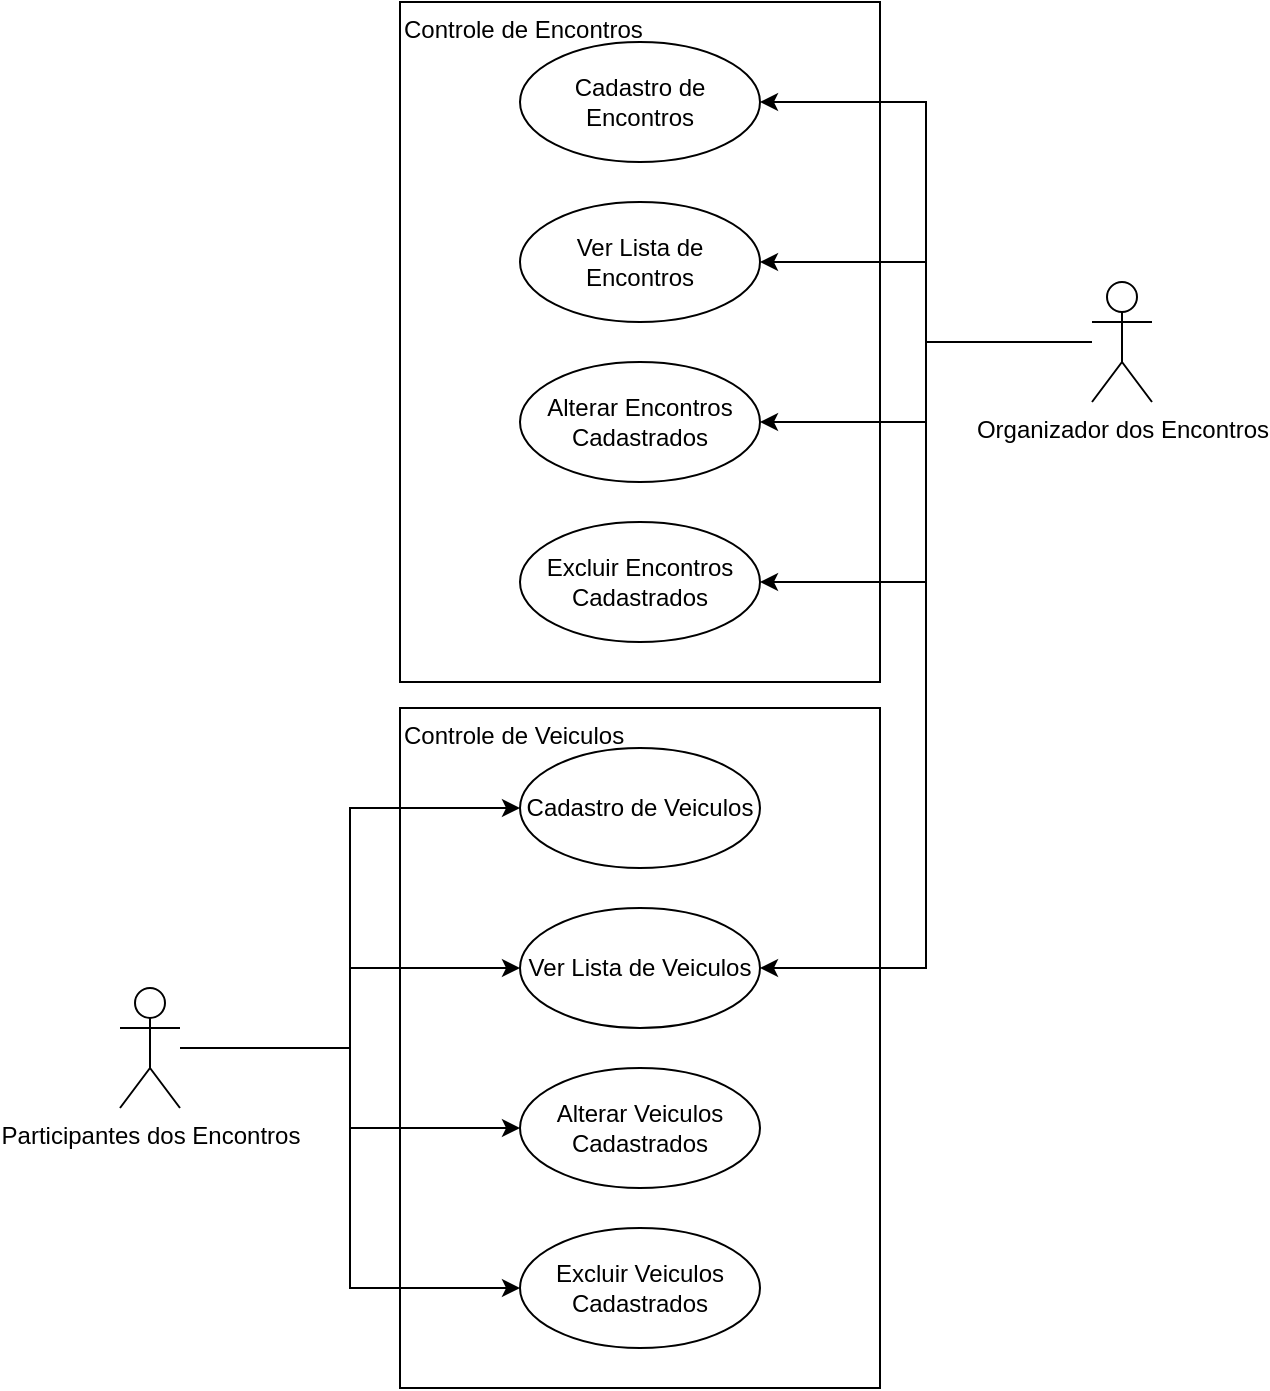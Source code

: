 <mxfile version="21.3.8" type="device" pages="2">
  <diagram name="Diagrama de Casos de Uso" id="W3shOh-qu_SxtNASPFLj">
    <mxGraphModel dx="928" dy="775" grid="0" gridSize="10" guides="1" tooltips="1" connect="1" arrows="1" fold="1" page="0" pageScale="1" pageWidth="827" pageHeight="1169" math="0" shadow="0">
      <root>
        <mxCell id="0" />
        <mxCell id="1" parent="0" />
        <mxCell id="EefOSyrNORaYxuJxNh8y-10" style="edgeStyle=orthogonalEdgeStyle;rounded=0;orthogonalLoop=1;jettySize=auto;html=1;entryX=0;entryY=0.5;entryDx=0;entryDy=0;" edge="1" parent="1" source="EefOSyrNORaYxuJxNh8y-1" target="EefOSyrNORaYxuJxNh8y-5">
          <mxGeometry relative="1" as="geometry" />
        </mxCell>
        <mxCell id="EefOSyrNORaYxuJxNh8y-11" style="edgeStyle=orthogonalEdgeStyle;rounded=0;orthogonalLoop=1;jettySize=auto;html=1;" edge="1" parent="1" source="EefOSyrNORaYxuJxNh8y-1" target="EefOSyrNORaYxuJxNh8y-6">
          <mxGeometry relative="1" as="geometry" />
        </mxCell>
        <mxCell id="EefOSyrNORaYxuJxNh8y-12" style="edgeStyle=orthogonalEdgeStyle;rounded=0;orthogonalLoop=1;jettySize=auto;html=1;entryX=0;entryY=0.5;entryDx=0;entryDy=0;" edge="1" parent="1" source="EefOSyrNORaYxuJxNh8y-1" target="EefOSyrNORaYxuJxNh8y-7">
          <mxGeometry relative="1" as="geometry" />
        </mxCell>
        <mxCell id="EefOSyrNORaYxuJxNh8y-4" value="Controle de Veiculos" style="rounded=0;whiteSpace=wrap;html=1;fillColor=none;align=left;verticalAlign=top;" vertex="1" parent="1">
          <mxGeometry x="640" y="433" width="240" height="340" as="geometry" />
        </mxCell>
        <mxCell id="EefOSyrNORaYxuJxNh8y-13" style="edgeStyle=orthogonalEdgeStyle;rounded=0;orthogonalLoop=1;jettySize=auto;html=1;entryX=0;entryY=0.5;entryDx=0;entryDy=0;" edge="1" parent="1" source="EefOSyrNORaYxuJxNh8y-1" target="EefOSyrNORaYxuJxNh8y-8">
          <mxGeometry relative="1" as="geometry" />
        </mxCell>
        <mxCell id="EefOSyrNORaYxuJxNh8y-1" value="Participantes dos Encontros" style="shape=umlActor;verticalLabelPosition=bottom;verticalAlign=top;html=1;outlineConnect=0;" vertex="1" parent="1">
          <mxGeometry x="500" y="573" width="30" height="60" as="geometry" />
        </mxCell>
        <mxCell id="EefOSyrNORaYxuJxNh8y-5" value="Cadastro de Veiculos" style="ellipse;whiteSpace=wrap;html=1;" vertex="1" parent="1">
          <mxGeometry x="700" y="453" width="120" height="60" as="geometry" />
        </mxCell>
        <mxCell id="EefOSyrNORaYxuJxNh8y-6" value="Ver Lista de Veiculos" style="ellipse;whiteSpace=wrap;html=1;" vertex="1" parent="1">
          <mxGeometry x="700" y="533" width="120" height="60" as="geometry" />
        </mxCell>
        <mxCell id="EefOSyrNORaYxuJxNh8y-7" value="Alterar Veiculos Cadastrados" style="ellipse;whiteSpace=wrap;html=1;" vertex="1" parent="1">
          <mxGeometry x="700" y="613" width="120" height="60" as="geometry" />
        </mxCell>
        <mxCell id="EefOSyrNORaYxuJxNh8y-8" value="Excluir Veiculos Cadastrados" style="ellipse;whiteSpace=wrap;html=1;" vertex="1" parent="1">
          <mxGeometry x="700" y="693" width="120" height="60" as="geometry" />
        </mxCell>
        <mxCell id="EefOSyrNORaYxuJxNh8y-14" style="edgeStyle=orthogonalEdgeStyle;rounded=0;orthogonalLoop=1;jettySize=auto;html=1;entryX=1;entryY=0.5;entryDx=0;entryDy=0;" edge="1" source="EefOSyrNORaYxuJxNh8y-19" target="EefOSyrNORaYxuJxNh8y-20" parent="1">
          <mxGeometry relative="1" as="geometry" />
        </mxCell>
        <mxCell id="EefOSyrNORaYxuJxNh8y-15" style="edgeStyle=orthogonalEdgeStyle;rounded=0;orthogonalLoop=1;jettySize=auto;html=1;" edge="1" source="EefOSyrNORaYxuJxNh8y-19" target="EefOSyrNORaYxuJxNh8y-21" parent="1">
          <mxGeometry relative="1" as="geometry" />
        </mxCell>
        <mxCell id="EefOSyrNORaYxuJxNh8y-17" value="Controle de Encontros" style="rounded=0;whiteSpace=wrap;html=1;fillColor=none;align=left;verticalAlign=top;" vertex="1" parent="1">
          <mxGeometry x="640" y="80" width="240" height="340" as="geometry" />
        </mxCell>
        <mxCell id="EefOSyrNORaYxuJxNh8y-18" style="edgeStyle=orthogonalEdgeStyle;rounded=0;orthogonalLoop=1;jettySize=auto;html=1;entryX=1;entryY=0.5;entryDx=0;entryDy=0;" edge="1" source="EefOSyrNORaYxuJxNh8y-19" target="EefOSyrNORaYxuJxNh8y-23" parent="1">
          <mxGeometry relative="1" as="geometry" />
        </mxCell>
        <mxCell id="EefOSyrNORaYxuJxNh8y-24" style="edgeStyle=orthogonalEdgeStyle;rounded=0;orthogonalLoop=1;jettySize=auto;html=1;entryX=1;entryY=0.5;entryDx=0;entryDy=0;" edge="1" parent="1" source="EefOSyrNORaYxuJxNh8y-19" target="EefOSyrNORaYxuJxNh8y-22">
          <mxGeometry relative="1" as="geometry" />
        </mxCell>
        <mxCell id="EefOSyrNORaYxuJxNh8y-27" style="edgeStyle=orthogonalEdgeStyle;rounded=0;orthogonalLoop=1;jettySize=auto;html=1;entryX=1;entryY=0.5;entryDx=0;entryDy=0;" edge="1" parent="1" source="EefOSyrNORaYxuJxNh8y-19" target="EefOSyrNORaYxuJxNh8y-6">
          <mxGeometry relative="1" as="geometry" />
        </mxCell>
        <mxCell id="EefOSyrNORaYxuJxNh8y-19" value="Organizador dos Encontros" style="shape=umlActor;verticalLabelPosition=bottom;verticalAlign=top;html=1;outlineConnect=0;" vertex="1" parent="1">
          <mxGeometry x="986" y="220" width="30" height="60" as="geometry" />
        </mxCell>
        <mxCell id="EefOSyrNORaYxuJxNh8y-20" value="Cadastro de Encontros" style="ellipse;whiteSpace=wrap;html=1;" vertex="1" parent="1">
          <mxGeometry x="700" y="100" width="120" height="60" as="geometry" />
        </mxCell>
        <mxCell id="EefOSyrNORaYxuJxNh8y-21" value="Ver Lista de Encontros" style="ellipse;whiteSpace=wrap;html=1;" vertex="1" parent="1">
          <mxGeometry x="700" y="180" width="120" height="60" as="geometry" />
        </mxCell>
        <mxCell id="EefOSyrNORaYxuJxNh8y-22" value="Alterar Encontros&lt;br&gt;Cadastrados" style="ellipse;whiteSpace=wrap;html=1;" vertex="1" parent="1">
          <mxGeometry x="700" y="260" width="120" height="60" as="geometry" />
        </mxCell>
        <mxCell id="EefOSyrNORaYxuJxNh8y-23" value="Excluir Encontros Cadastrados" style="ellipse;whiteSpace=wrap;html=1;" vertex="1" parent="1">
          <mxGeometry x="700" y="340" width="120" height="60" as="geometry" />
        </mxCell>
      </root>
    </mxGraphModel>
  </diagram>
  <diagram id="Vgx4cX2bw26U_ZpQiuZR" name="Diagrama de Classes">
    <mxGraphModel dx="996" dy="581" grid="0" gridSize="10" guides="1" tooltips="1" connect="1" arrows="1" fold="1" page="0" pageScale="1" pageWidth="827" pageHeight="1169" math="0" shadow="0">
      <root>
        <mxCell id="0" />
        <mxCell id="1" parent="0" />
        <mxCell id="Ua6XRkZv-eH8s4OFoFIQ-1" value="Veículos" style="swimlane;fontStyle=0;childLayout=stackLayout;horizontal=1;startSize=30;horizontalStack=0;resizeParent=1;resizeParentMax=0;resizeLast=0;collapsible=1;marginBottom=0;whiteSpace=wrap;html=1;" vertex="1" parent="1">
          <mxGeometry x="130" y="206" width="189" height="270" as="geometry">
            <mxRectangle x="130" y="206" width="54" height="30" as="alternateBounds" />
          </mxGeometry>
        </mxCell>
        <mxCell id="Ua6XRkZv-eH8s4OFoFIQ-2" value="- codigo : int" style="text;strokeColor=none;fillColor=none;align=left;verticalAlign=middle;spacingLeft=4;spacingRight=4;overflow=hidden;points=[[0,0.5],[1,0.5]];portConstraint=eastwest;rotatable=0;whiteSpace=wrap;html=1;" vertex="1" parent="Ua6XRkZv-eH8s4OFoFIQ-1">
          <mxGeometry y="30" width="189" height="30" as="geometry" />
        </mxCell>
        <mxCell id="Ua6XRkZv-eH8s4OFoFIQ-3" value="-&amp;nbsp;placa : char" style="text;strokeColor=none;fillColor=none;align=left;verticalAlign=middle;spacingLeft=4;spacingRight=4;overflow=hidden;points=[[0,0.5],[1,0.5]];portConstraint=eastwest;rotatable=0;whiteSpace=wrap;html=1;" vertex="1" parent="Ua6XRkZv-eH8s4OFoFIQ-1">
          <mxGeometry y="60" width="189" height="30" as="geometry" />
        </mxCell>
        <mxCell id="Ua6XRkZv-eH8s4OFoFIQ-4" value="-&amp;nbsp;modelo : char" style="text;strokeColor=none;fillColor=none;align=left;verticalAlign=middle;spacingLeft=4;spacingRight=4;overflow=hidden;points=[[0,0.5],[1,0.5]];portConstraint=eastwest;rotatable=0;whiteSpace=wrap;html=1;" vertex="1" parent="Ua6XRkZv-eH8s4OFoFIQ-1">
          <mxGeometry y="90" width="189" height="30" as="geometry" />
        </mxCell>
        <mxCell id="Ua6XRkZv-eH8s4OFoFIQ-7" value="-&amp;nbsp;responsavel : char" style="text;strokeColor=none;fillColor=none;align=left;verticalAlign=middle;spacingLeft=4;spacingRight=4;overflow=hidden;points=[[0,0.5],[1,0.5]];portConstraint=eastwest;rotatable=0;whiteSpace=wrap;html=1;" vertex="1" parent="Ua6XRkZv-eH8s4OFoFIQ-1">
          <mxGeometry y="120" width="189" height="30" as="geometry" />
        </mxCell>
        <mxCell id="Ua6XRkZv-eH8s4OFoFIQ-8" value="-&amp;nbsp;id_encontro : int" style="text;strokeColor=none;fillColor=none;align=left;verticalAlign=middle;spacingLeft=4;spacingRight=4;overflow=hidden;points=[[0,0.5],[1,0.5]];portConstraint=eastwest;rotatable=0;whiteSpace=wrap;html=1;" vertex="1" parent="Ua6XRkZv-eH8s4OFoFIQ-1">
          <mxGeometry y="150" width="189" height="30" as="geometry" />
        </mxCell>
        <mxCell id="Ua6XRkZv-eH8s4OFoFIQ-29" value="" style="endArrow=none;html=1;rounded=0;entryX=1.005;entryY=-0.033;entryDx=0;entryDy=0;entryPerimeter=0;" edge="1" parent="Ua6XRkZv-eH8s4OFoFIQ-1" target="Ua6XRkZv-eH8s4OFoFIQ-19">
          <mxGeometry width="50" height="50" relative="1" as="geometry">
            <mxPoint y="180" as="sourcePoint" />
            <mxPoint x="182" y="180" as="targetPoint" />
          </mxGeometry>
        </mxCell>
        <mxCell id="Ua6XRkZv-eH8s4OFoFIQ-19" value="+ IndexController()" style="text;strokeColor=none;fillColor=none;align=left;verticalAlign=middle;spacingLeft=4;spacingRight=4;overflow=hidden;points=[[0,0.5],[1,0.5]];portConstraint=eastwest;rotatable=0;whiteSpace=wrap;html=1;backgroundOutline=0;absoluteArcSize=0;comic=0;" vertex="1" parent="Ua6XRkZv-eH8s4OFoFIQ-1">
          <mxGeometry y="180" width="189" height="30" as="geometry" />
        </mxCell>
        <mxCell id="Ua6XRkZv-eH8s4OFoFIQ-20" value="+ DeleteVeiculoController()" style="text;strokeColor=none;fillColor=none;align=left;verticalAlign=middle;spacingLeft=4;spacingRight=4;overflow=hidden;points=[[0,0.5],[1,0.5]];portConstraint=eastwest;rotatable=0;whiteSpace=wrap;html=1;" vertex="1" parent="Ua6XRkZv-eH8s4OFoFIQ-1">
          <mxGeometry y="210" width="189" height="30" as="geometry" />
        </mxCell>
        <mxCell id="Ua6XRkZv-eH8s4OFoFIQ-21" value="+ UpdateVeiculoController()" style="text;strokeColor=none;fillColor=none;align=left;verticalAlign=middle;spacingLeft=4;spacingRight=4;overflow=hidden;points=[[0,0.5],[1,0.5]];portConstraint=eastwest;rotatable=0;whiteSpace=wrap;html=1;" vertex="1" parent="Ua6XRkZv-eH8s4OFoFIQ-1">
          <mxGeometry y="240" width="189" height="30" as="geometry" />
        </mxCell>
        <mxCell id="Ua6XRkZv-eH8s4OFoFIQ-12" value="Veículos" style="swimlane;fontStyle=0;childLayout=stackLayout;horizontal=1;startSize=30;horizontalStack=0;resizeParent=1;resizeParentMax=0;resizeLast=0;collapsible=1;marginBottom=0;whiteSpace=wrap;html=1;" vertex="1" parent="1">
          <mxGeometry x="504" y="197" width="183" height="240" as="geometry">
            <mxRectangle x="130" y="206" width="54" height="30" as="alternateBounds" />
          </mxGeometry>
        </mxCell>
        <mxCell id="Ua6XRkZv-eH8s4OFoFIQ-13" value="-&amp;nbsp;id_encontro : int" style="text;strokeColor=none;fillColor=none;align=left;verticalAlign=middle;spacingLeft=4;spacingRight=4;overflow=hidden;points=[[0,0.5],[1,0.5]];portConstraint=eastwest;rotatable=0;whiteSpace=wrap;html=1;" vertex="1" parent="Ua6XRkZv-eH8s4OFoFIQ-12">
          <mxGeometry y="30" width="183" height="30" as="geometry" />
        </mxCell>
        <mxCell id="Ua6XRkZv-eH8s4OFoFIQ-14" value="-&amp;nbsp;nome : char" style="text;strokeColor=none;fillColor=none;align=left;verticalAlign=middle;spacingLeft=4;spacingRight=4;overflow=hidden;points=[[0,0.5],[1,0.5]];portConstraint=eastwest;rotatable=0;whiteSpace=wrap;html=1;" vertex="1" parent="Ua6XRkZv-eH8s4OFoFIQ-12">
          <mxGeometry y="60" width="183" height="30" as="geometry" />
        </mxCell>
        <mxCell id="Ua6XRkZv-eH8s4OFoFIQ-15" value="-&amp;nbsp;descricao : char" style="text;strokeColor=none;fillColor=none;align=left;verticalAlign=middle;spacingLeft=4;spacingRight=4;overflow=hidden;points=[[0,0.5],[1,0.5]];portConstraint=eastwest;rotatable=0;whiteSpace=wrap;html=1;" vertex="1" parent="Ua6XRkZv-eH8s4OFoFIQ-12">
          <mxGeometry y="90" width="183" height="30" as="geometry" />
        </mxCell>
        <mxCell id="Ua6XRkZv-eH8s4OFoFIQ-16" value="-&amp;nbsp;data_encontro : date" style="text;strokeColor=none;fillColor=none;align=left;verticalAlign=middle;spacingLeft=4;spacingRight=4;overflow=hidden;points=[[0,0.5],[1,0.5]];portConstraint=eastwest;rotatable=0;whiteSpace=wrap;html=1;" vertex="1" parent="Ua6XRkZv-eH8s4OFoFIQ-12">
          <mxGeometry y="120" width="183" height="30" as="geometry" />
        </mxCell>
        <mxCell id="Ua6XRkZv-eH8s4OFoFIQ-27" value="" style="endArrow=none;html=1;rounded=0;" edge="1" parent="Ua6XRkZv-eH8s4OFoFIQ-12">
          <mxGeometry width="50" height="50" relative="1" as="geometry">
            <mxPoint y="149" as="sourcePoint" />
            <mxPoint x="182" y="149" as="targetPoint" />
          </mxGeometry>
        </mxCell>
        <mxCell id="Ua6XRkZv-eH8s4OFoFIQ-23" value="+ EncontroController()" style="text;strokeColor=none;fillColor=none;align=left;verticalAlign=middle;spacingLeft=4;spacingRight=4;overflow=hidden;points=[[0,0.5],[1,0.5]];portConstraint=eastwest;rotatable=0;whiteSpace=wrap;html=1;" vertex="1" parent="Ua6XRkZv-eH8s4OFoFIQ-12">
          <mxGeometry y="150" width="183" height="30" as="geometry" />
        </mxCell>
        <mxCell id="Ua6XRkZv-eH8s4OFoFIQ-24" value="+ DeleteEncontroController()" style="text;strokeColor=none;fillColor=none;align=left;verticalAlign=middle;spacingLeft=4;spacingRight=4;overflow=hidden;points=[[0,0.5],[1,0.5]];portConstraint=eastwest;rotatable=0;whiteSpace=wrap;html=1;" vertex="1" parent="Ua6XRkZv-eH8s4OFoFIQ-12">
          <mxGeometry y="180" width="183" height="30" as="geometry" />
        </mxCell>
        <mxCell id="Ua6XRkZv-eH8s4OFoFIQ-25" value="+ UpdateEncontroController()" style="text;strokeColor=none;fillColor=none;align=left;verticalAlign=middle;spacingLeft=4;spacingRight=4;overflow=hidden;points=[[0,0.5],[1,0.5]];portConstraint=eastwest;rotatable=0;whiteSpace=wrap;html=1;" vertex="1" parent="Ua6XRkZv-eH8s4OFoFIQ-12">
          <mxGeometry y="210" width="183" height="30" as="geometry" />
        </mxCell>
        <mxCell id="Ua6XRkZv-eH8s4OFoFIQ-26" value="N : 1" style="edgeStyle=orthogonalEdgeStyle;rounded=0;orthogonalLoop=1;jettySize=auto;html=1;entryX=0;entryY=0.5;entryDx=0;entryDy=0;endArrow=none;endFill=0;" edge="1" parent="1" source="Ua6XRkZv-eH8s4OFoFIQ-8" target="Ua6XRkZv-eH8s4OFoFIQ-13">
          <mxGeometry relative="1" as="geometry" />
        </mxCell>
      </root>
    </mxGraphModel>
  </diagram>
</mxfile>
